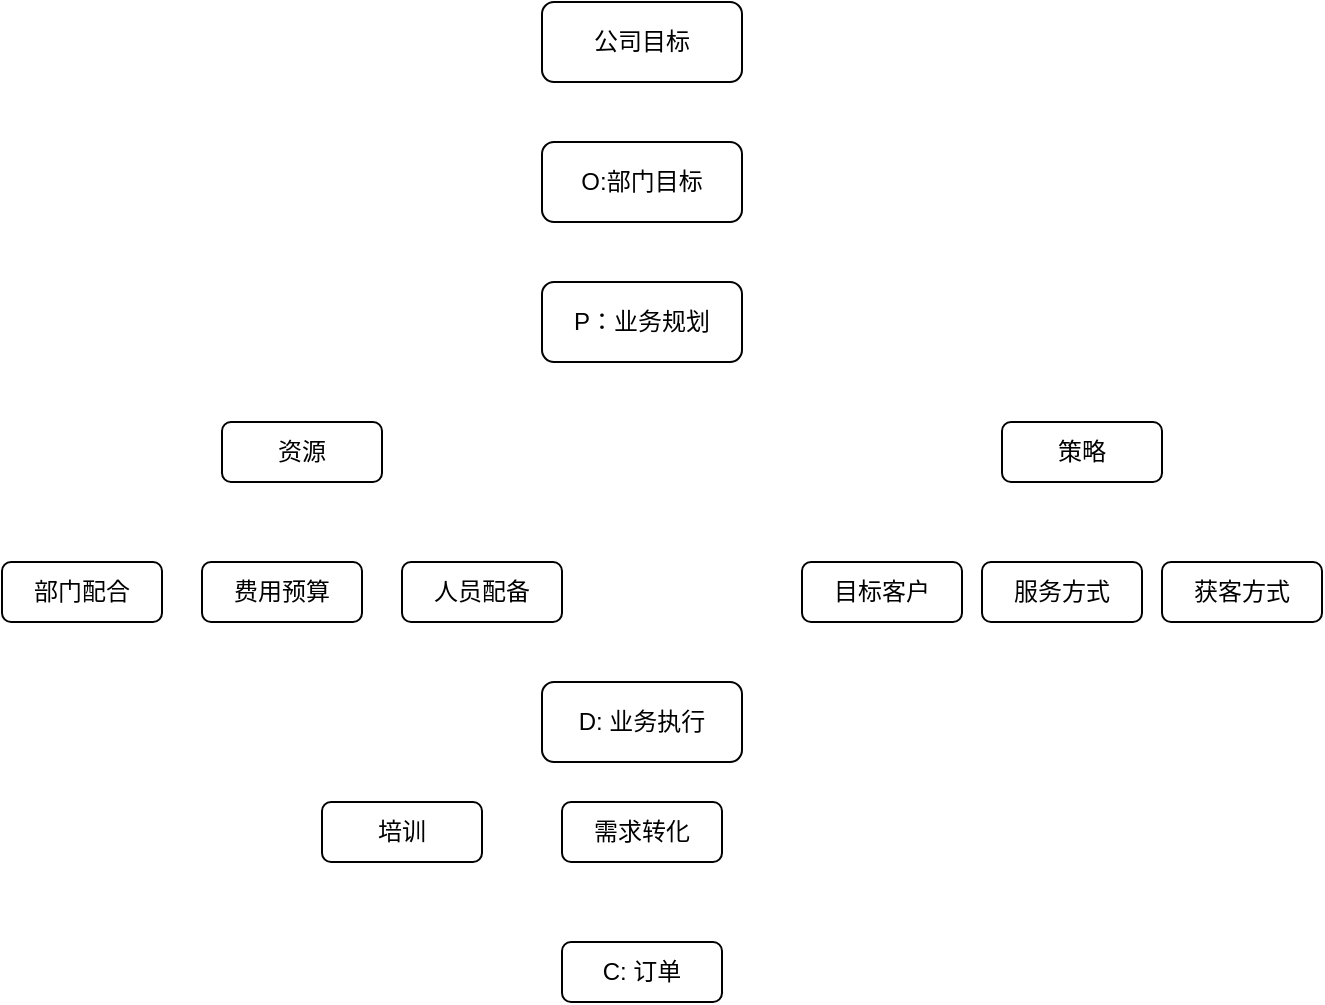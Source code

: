 <mxfile version="26.0.16">
  <diagram name="第 1 页" id="3i5iYukf3JR2ciep98dT">
    <mxGraphModel dx="786" dy="463" grid="1" gridSize="10" guides="1" tooltips="1" connect="1" arrows="1" fold="1" page="1" pageScale="1" pageWidth="827" pageHeight="1169" math="0" shadow="0">
      <root>
        <mxCell id="0" />
        <mxCell id="1" parent="0" />
        <mxCell id="70XDMRiIFwPbtUSS-XJc-1" value="公司目标" style="rounded=1;whiteSpace=wrap;html=1;" vertex="1" parent="1">
          <mxGeometry x="310" y="10" width="100" height="40" as="geometry" />
        </mxCell>
        <mxCell id="70XDMRiIFwPbtUSS-XJc-3" value="O:部门目标" style="rounded=1;whiteSpace=wrap;html=1;" vertex="1" parent="1">
          <mxGeometry x="310" y="80" width="100" height="40" as="geometry" />
        </mxCell>
        <mxCell id="70XDMRiIFwPbtUSS-XJc-4" value="P：业务规划" style="rounded=1;whiteSpace=wrap;html=1;" vertex="1" parent="1">
          <mxGeometry x="310" y="150" width="100" height="40" as="geometry" />
        </mxCell>
        <mxCell id="70XDMRiIFwPbtUSS-XJc-5" value="资源" style="rounded=1;whiteSpace=wrap;html=1;" vertex="1" parent="1">
          <mxGeometry x="150" y="220" width="80" height="30" as="geometry" />
        </mxCell>
        <mxCell id="70XDMRiIFwPbtUSS-XJc-6" value="策略" style="rounded=1;whiteSpace=wrap;html=1;" vertex="1" parent="1">
          <mxGeometry x="540" y="220" width="80" height="30" as="geometry" />
        </mxCell>
        <mxCell id="70XDMRiIFwPbtUSS-XJc-8" value="费用预算" style="rounded=1;whiteSpace=wrap;html=1;" vertex="1" parent="1">
          <mxGeometry x="140" y="290" width="80" height="30" as="geometry" />
        </mxCell>
        <mxCell id="70XDMRiIFwPbtUSS-XJc-9" value="部门配合" style="rounded=1;whiteSpace=wrap;html=1;" vertex="1" parent="1">
          <mxGeometry x="40" y="290" width="80" height="30" as="geometry" />
        </mxCell>
        <mxCell id="70XDMRiIFwPbtUSS-XJc-10" value="目标客户" style="rounded=1;whiteSpace=wrap;html=1;" vertex="1" parent="1">
          <mxGeometry x="440" y="290" width="80" height="30" as="geometry" />
        </mxCell>
        <mxCell id="70XDMRiIFwPbtUSS-XJc-11" value="服务方式" style="rounded=1;whiteSpace=wrap;html=1;" vertex="1" parent="1">
          <mxGeometry x="530" y="290" width="80" height="30" as="geometry" />
        </mxCell>
        <mxCell id="70XDMRiIFwPbtUSS-XJc-12" value="获客方式" style="rounded=1;whiteSpace=wrap;html=1;" vertex="1" parent="1">
          <mxGeometry x="620" y="290" width="80" height="30" as="geometry" />
        </mxCell>
        <mxCell id="70XDMRiIFwPbtUSS-XJc-13" value="需求转化" style="rounded=1;whiteSpace=wrap;html=1;" vertex="1" parent="1">
          <mxGeometry x="320" y="410" width="80" height="30" as="geometry" />
        </mxCell>
        <mxCell id="70XDMRiIFwPbtUSS-XJc-14" value="C: 订单" style="rounded=1;whiteSpace=wrap;html=1;" vertex="1" parent="1">
          <mxGeometry x="320" y="480" width="80" height="30" as="geometry" />
        </mxCell>
        <mxCell id="70XDMRiIFwPbtUSS-XJc-16" value="人员配备" style="rounded=1;whiteSpace=wrap;html=1;" vertex="1" parent="1">
          <mxGeometry x="240" y="290" width="80" height="30" as="geometry" />
        </mxCell>
        <mxCell id="70XDMRiIFwPbtUSS-XJc-17" value="培训" style="rounded=1;whiteSpace=wrap;html=1;" vertex="1" parent="1">
          <mxGeometry x="200" y="410" width="80" height="30" as="geometry" />
        </mxCell>
        <mxCell id="70XDMRiIFwPbtUSS-XJc-18" value="D: 业务执行" style="rounded=1;whiteSpace=wrap;html=1;" vertex="1" parent="1">
          <mxGeometry x="310" y="350" width="100" height="40" as="geometry" />
        </mxCell>
      </root>
    </mxGraphModel>
  </diagram>
</mxfile>
